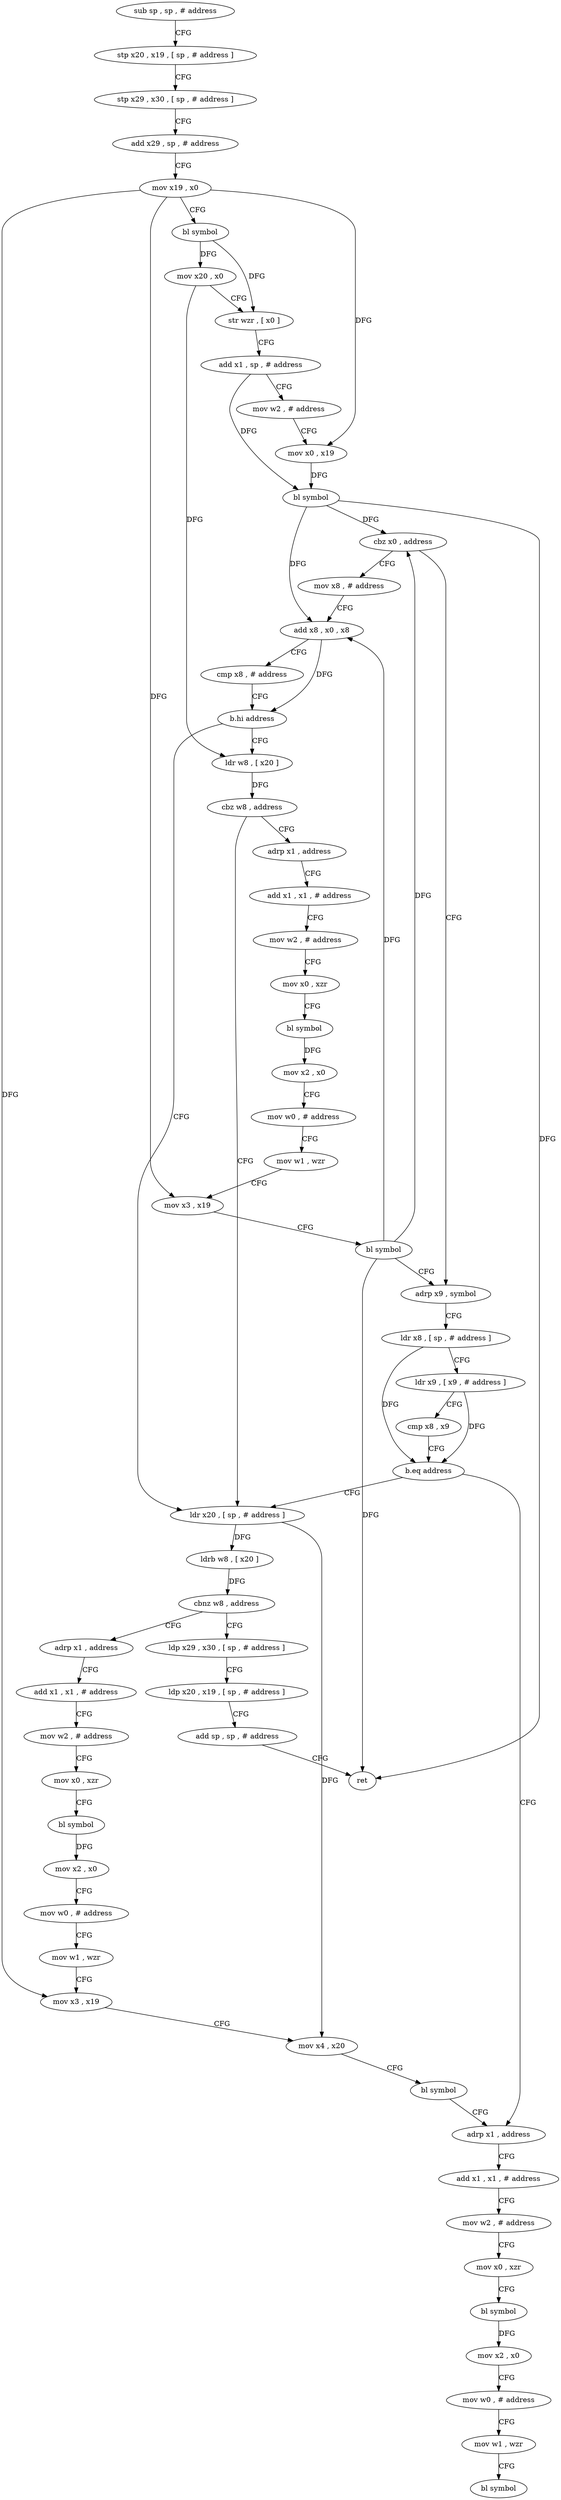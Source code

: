 digraph "func" {
"4200440" [label = "sub sp , sp , # address" ]
"4200444" [label = "stp x20 , x19 , [ sp , # address ]" ]
"4200448" [label = "stp x29 , x30 , [ sp , # address ]" ]
"4200452" [label = "add x29 , sp , # address" ]
"4200456" [label = "mov x19 , x0" ]
"4200460" [label = "bl symbol" ]
"4200464" [label = "mov x20 , x0" ]
"4200468" [label = "str wzr , [ x0 ]" ]
"4200472" [label = "add x1 , sp , # address" ]
"4200476" [label = "mov w2 , # address" ]
"4200480" [label = "mov x0 , x19" ]
"4200484" [label = "bl symbol" ]
"4200488" [label = "cbz x0 , address" ]
"4200556" [label = "adrp x9 , symbol" ]
"4200492" [label = "mov x8 , # address" ]
"4200560" [label = "ldr x8 , [ sp , # address ]" ]
"4200564" [label = "ldr x9 , [ x9 , # address ]" ]
"4200568" [label = "cmp x8 , x9" ]
"4200572" [label = "b.eq address" ]
"4200648" [label = "adrp x1 , address" ]
"4200576" [label = "ldr x20 , [ sp , # address ]" ]
"4200496" [label = "add x8 , x0 , x8" ]
"4200500" [label = "cmp x8 , # address" ]
"4200504" [label = "b.hi address" ]
"4200508" [label = "ldr w8 , [ x20 ]" ]
"4200652" [label = "add x1 , x1 , # address" ]
"4200656" [label = "mov w2 , # address" ]
"4200660" [label = "mov x0 , xzr" ]
"4200664" [label = "bl symbol" ]
"4200668" [label = "mov x2 , x0" ]
"4200672" [label = "mov w0 , # address" ]
"4200676" [label = "mov w1 , wzr" ]
"4200680" [label = "bl symbol" ]
"4200580" [label = "ldrb w8 , [ x20 ]" ]
"4200584" [label = "cbnz w8 , address" ]
"4200604" [label = "adrp x1 , address" ]
"4200588" [label = "ldp x29 , x30 , [ sp , # address ]" ]
"4200512" [label = "cbz w8 , address" ]
"4200516" [label = "adrp x1 , address" ]
"4200608" [label = "add x1 , x1 , # address" ]
"4200612" [label = "mov w2 , # address" ]
"4200616" [label = "mov x0 , xzr" ]
"4200620" [label = "bl symbol" ]
"4200624" [label = "mov x2 , x0" ]
"4200628" [label = "mov w0 , # address" ]
"4200632" [label = "mov w1 , wzr" ]
"4200636" [label = "mov x3 , x19" ]
"4200640" [label = "mov x4 , x20" ]
"4200644" [label = "bl symbol" ]
"4200592" [label = "ldp x20 , x19 , [ sp , # address ]" ]
"4200596" [label = "add sp , sp , # address" ]
"4200600" [label = "ret" ]
"4200520" [label = "add x1 , x1 , # address" ]
"4200524" [label = "mov w2 , # address" ]
"4200528" [label = "mov x0 , xzr" ]
"4200532" [label = "bl symbol" ]
"4200536" [label = "mov x2 , x0" ]
"4200540" [label = "mov w0 , # address" ]
"4200544" [label = "mov w1 , wzr" ]
"4200548" [label = "mov x3 , x19" ]
"4200552" [label = "bl symbol" ]
"4200440" -> "4200444" [ label = "CFG" ]
"4200444" -> "4200448" [ label = "CFG" ]
"4200448" -> "4200452" [ label = "CFG" ]
"4200452" -> "4200456" [ label = "CFG" ]
"4200456" -> "4200460" [ label = "CFG" ]
"4200456" -> "4200480" [ label = "DFG" ]
"4200456" -> "4200636" [ label = "DFG" ]
"4200456" -> "4200548" [ label = "DFG" ]
"4200460" -> "4200464" [ label = "DFG" ]
"4200460" -> "4200468" [ label = "DFG" ]
"4200464" -> "4200468" [ label = "CFG" ]
"4200464" -> "4200508" [ label = "DFG" ]
"4200468" -> "4200472" [ label = "CFG" ]
"4200472" -> "4200476" [ label = "CFG" ]
"4200472" -> "4200484" [ label = "DFG" ]
"4200476" -> "4200480" [ label = "CFG" ]
"4200480" -> "4200484" [ label = "DFG" ]
"4200484" -> "4200488" [ label = "DFG" ]
"4200484" -> "4200496" [ label = "DFG" ]
"4200484" -> "4200600" [ label = "DFG" ]
"4200488" -> "4200556" [ label = "CFG" ]
"4200488" -> "4200492" [ label = "CFG" ]
"4200556" -> "4200560" [ label = "CFG" ]
"4200492" -> "4200496" [ label = "CFG" ]
"4200560" -> "4200564" [ label = "CFG" ]
"4200560" -> "4200572" [ label = "DFG" ]
"4200564" -> "4200568" [ label = "CFG" ]
"4200564" -> "4200572" [ label = "DFG" ]
"4200568" -> "4200572" [ label = "CFG" ]
"4200572" -> "4200648" [ label = "CFG" ]
"4200572" -> "4200576" [ label = "CFG" ]
"4200648" -> "4200652" [ label = "CFG" ]
"4200576" -> "4200580" [ label = "DFG" ]
"4200576" -> "4200640" [ label = "DFG" ]
"4200496" -> "4200500" [ label = "CFG" ]
"4200496" -> "4200504" [ label = "DFG" ]
"4200500" -> "4200504" [ label = "CFG" ]
"4200504" -> "4200576" [ label = "CFG" ]
"4200504" -> "4200508" [ label = "CFG" ]
"4200508" -> "4200512" [ label = "DFG" ]
"4200652" -> "4200656" [ label = "CFG" ]
"4200656" -> "4200660" [ label = "CFG" ]
"4200660" -> "4200664" [ label = "CFG" ]
"4200664" -> "4200668" [ label = "DFG" ]
"4200668" -> "4200672" [ label = "CFG" ]
"4200672" -> "4200676" [ label = "CFG" ]
"4200676" -> "4200680" [ label = "CFG" ]
"4200580" -> "4200584" [ label = "DFG" ]
"4200584" -> "4200604" [ label = "CFG" ]
"4200584" -> "4200588" [ label = "CFG" ]
"4200604" -> "4200608" [ label = "CFG" ]
"4200588" -> "4200592" [ label = "CFG" ]
"4200512" -> "4200576" [ label = "CFG" ]
"4200512" -> "4200516" [ label = "CFG" ]
"4200516" -> "4200520" [ label = "CFG" ]
"4200608" -> "4200612" [ label = "CFG" ]
"4200612" -> "4200616" [ label = "CFG" ]
"4200616" -> "4200620" [ label = "CFG" ]
"4200620" -> "4200624" [ label = "DFG" ]
"4200624" -> "4200628" [ label = "CFG" ]
"4200628" -> "4200632" [ label = "CFG" ]
"4200632" -> "4200636" [ label = "CFG" ]
"4200636" -> "4200640" [ label = "CFG" ]
"4200640" -> "4200644" [ label = "CFG" ]
"4200644" -> "4200648" [ label = "CFG" ]
"4200592" -> "4200596" [ label = "CFG" ]
"4200596" -> "4200600" [ label = "CFG" ]
"4200520" -> "4200524" [ label = "CFG" ]
"4200524" -> "4200528" [ label = "CFG" ]
"4200528" -> "4200532" [ label = "CFG" ]
"4200532" -> "4200536" [ label = "DFG" ]
"4200536" -> "4200540" [ label = "CFG" ]
"4200540" -> "4200544" [ label = "CFG" ]
"4200544" -> "4200548" [ label = "CFG" ]
"4200548" -> "4200552" [ label = "CFG" ]
"4200552" -> "4200556" [ label = "CFG" ]
"4200552" -> "4200488" [ label = "DFG" ]
"4200552" -> "4200496" [ label = "DFG" ]
"4200552" -> "4200600" [ label = "DFG" ]
}
